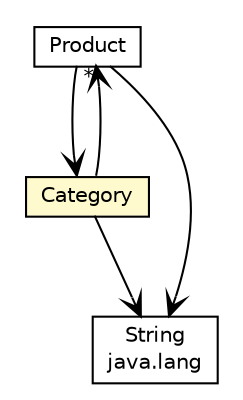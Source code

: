 #!/usr/local/bin/dot
#
# Class diagram 
# Generated by UmlGraph version 4.4 (http://www.spinellis.gr/sw/umlgraph)
#

digraph G {
	edge [fontname="Helvetica",fontsize=10,labelfontname="Helvetica",labelfontsize=10];
	node [fontname="Helvetica",fontsize=10,shape=plaintext];
	// gr.spinellis.product.Product
	c59 [label=<<table border="0" cellborder="1" cellspacing="0" cellpadding="2" port="p" href="./Product.html"><tr><td><table border="0" cellspacing="0" cellpadding="1"><tr><td> Product </td></tr></table></td></tr></table>>, fontname="Helvetica", fontcolor="black", fontsize=10.0];
	// gr.spinellis.product.Category
	c60 [label=<<table border="0" cellborder="1" cellspacing="0" cellpadding="2" port="p" bgcolor="lemonChiffon" href="./Category.html"><tr><td><table border="0" cellspacing="0" cellpadding="1"><tr><td> Category </td></tr></table></td></tr></table>>, fontname="Helvetica", fontcolor="black", fontsize=10.0];
	// gr.spinellis.product.Product navassoc java.lang.String
	c59:p -> c61:p [taillabel="", label="", headlabel="", fontname="Helvetica", fontcolor="black", fontsize=10.0, color="black", arrowhead=open];
	// gr.spinellis.product.Product navassoc gr.spinellis.product.Category
	c59:p -> c60:p [taillabel="", label="", headlabel="", fontname="Helvetica", fontcolor="black", fontsize=10.0, color="black", arrowhead=open];
	// gr.spinellis.product.Category navassoc java.lang.String
	c60:p -> c61:p [taillabel="", label="", headlabel="", fontname="Helvetica", fontcolor="black", fontsize=10.0, color="black", arrowhead=open];
	// gr.spinellis.product.Category navassoc gr.spinellis.product.Product
	c60:p -> c59:p [taillabel="", label="", headlabel="*", fontname="Helvetica", fontcolor="black", fontsize=10.0, color="black", arrowhead=open];
	// java.lang.String
	c61 [label=<<table border="0" cellborder="1" cellspacing="0" cellpadding="2" port="p" href="http://java.sun.com/j2se/1.4.2/docs/api/java/lang/String.html"><tr><td><table border="0" cellspacing="0" cellpadding="1"><tr><td> String </td></tr><tr><td> java.lang </td></tr></table></td></tr></table>>, fontname="Helvetica", fontcolor="black", fontsize=10.0];
}

